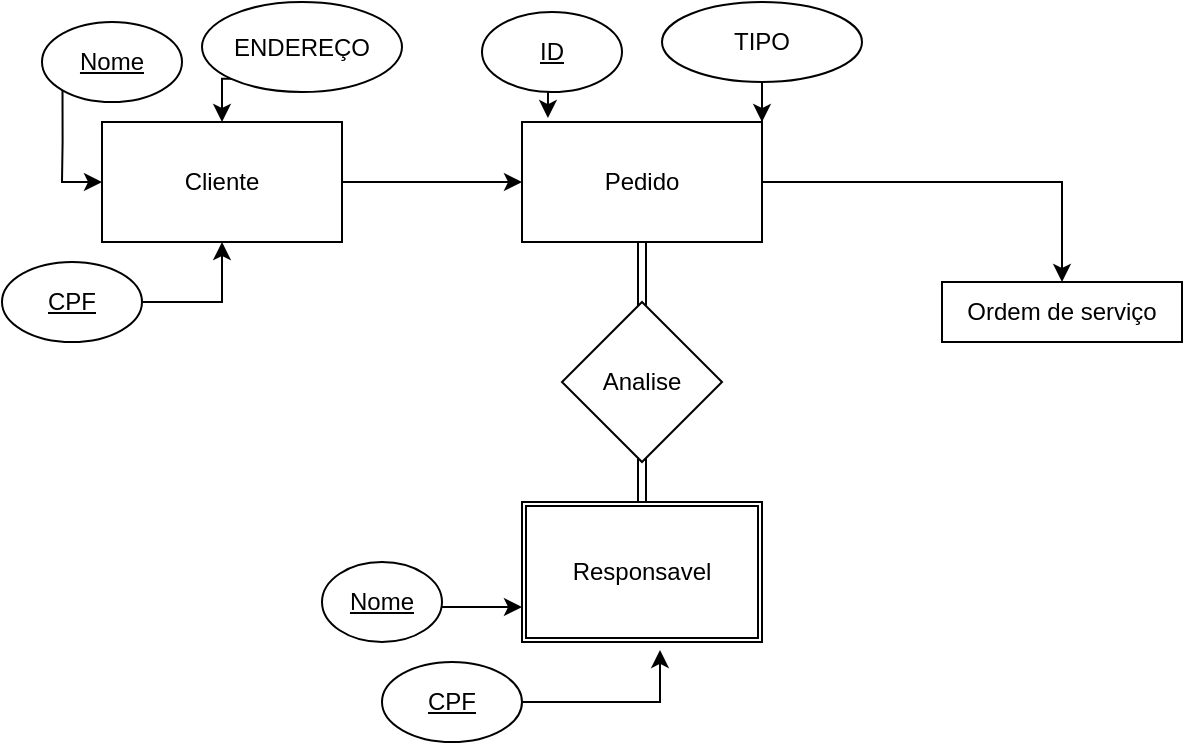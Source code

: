 <mxfile version="20.3.0" type="github">
  <diagram id="bubucsg4fapxkxTaHrGs" name="Página-1">
    <mxGraphModel dx="868" dy="482" grid="1" gridSize="10" guides="1" tooltips="1" connect="1" arrows="1" fold="1" page="1" pageScale="1" pageWidth="827" pageHeight="1169" math="0" shadow="0">
      <root>
        <mxCell id="0" />
        <mxCell id="1" parent="0" />
        <mxCell id="aqu73lazLAhFjTHAh4JK-11" style="edgeStyle=orthogonalEdgeStyle;rounded=0;orthogonalLoop=1;jettySize=auto;html=1;entryX=0;entryY=0.5;entryDx=0;entryDy=0;" edge="1" parent="1" source="aqu73lazLAhFjTHAh4JK-1" target="aqu73lazLAhFjTHAh4JK-2">
          <mxGeometry relative="1" as="geometry" />
        </mxCell>
        <mxCell id="aqu73lazLAhFjTHAh4JK-1" value="Cliente" style="rounded=0;whiteSpace=wrap;html=1;" vertex="1" parent="1">
          <mxGeometry x="50" y="60" width="120" height="60" as="geometry" />
        </mxCell>
        <mxCell id="aqu73lazLAhFjTHAh4JK-32" style="edgeStyle=orthogonalEdgeStyle;rounded=0;orthogonalLoop=1;jettySize=auto;html=1;entryX=0.5;entryY=0;entryDx=0;entryDy=0;" edge="1" parent="1" source="aqu73lazLAhFjTHAh4JK-2" target="aqu73lazLAhFjTHAh4JK-4">
          <mxGeometry relative="1" as="geometry" />
        </mxCell>
        <mxCell id="aqu73lazLAhFjTHAh4JK-2" value="Pedido" style="rounded=0;whiteSpace=wrap;html=1;" vertex="1" parent="1">
          <mxGeometry x="260" y="60" width="120" height="60" as="geometry" />
        </mxCell>
        <mxCell id="aqu73lazLAhFjTHAh4JK-4" value="Ordem de serviço" style="rounded=0;whiteSpace=wrap;html=1;" vertex="1" parent="1">
          <mxGeometry x="470" y="140" width="120" height="30" as="geometry" />
        </mxCell>
        <mxCell id="aqu73lazLAhFjTHAh4JK-6" style="edgeStyle=orthogonalEdgeStyle;rounded=0;orthogonalLoop=1;jettySize=auto;html=1;exitX=0;exitY=1;exitDx=0;exitDy=0;entryX=0;entryY=0.5;entryDx=0;entryDy=0;" edge="1" parent="1" source="aqu73lazLAhFjTHAh4JK-5" target="aqu73lazLAhFjTHAh4JK-1">
          <mxGeometry relative="1" as="geometry" />
        </mxCell>
        <mxCell id="aqu73lazLAhFjTHAh4JK-5" value="Nome" style="ellipse;whiteSpace=wrap;html=1;fontStyle=4" vertex="1" parent="1">
          <mxGeometry x="20" y="10" width="70" height="40" as="geometry" />
        </mxCell>
        <mxCell id="aqu73lazLAhFjTHAh4JK-8" style="edgeStyle=orthogonalEdgeStyle;rounded=0;orthogonalLoop=1;jettySize=auto;html=1;exitX=0;exitY=1;exitDx=0;exitDy=0;entryX=0.5;entryY=0;entryDx=0;entryDy=0;" edge="1" parent="1" source="aqu73lazLAhFjTHAh4JK-7" target="aqu73lazLAhFjTHAh4JK-1">
          <mxGeometry relative="1" as="geometry" />
        </mxCell>
        <mxCell id="aqu73lazLAhFjTHAh4JK-7" value="ENDEREÇO" style="ellipse;whiteSpace=wrap;html=1;fontStyle=0" vertex="1" parent="1">
          <mxGeometry x="100" width="100" height="45" as="geometry" />
        </mxCell>
        <mxCell id="aqu73lazLAhFjTHAh4JK-10" style="edgeStyle=orthogonalEdgeStyle;rounded=0;orthogonalLoop=1;jettySize=auto;html=1;exitX=1;exitY=0.5;exitDx=0;exitDy=0;entryX=0.5;entryY=1;entryDx=0;entryDy=0;" edge="1" parent="1" source="aqu73lazLAhFjTHAh4JK-9" target="aqu73lazLAhFjTHAh4JK-1">
          <mxGeometry relative="1" as="geometry" />
        </mxCell>
        <mxCell id="aqu73lazLAhFjTHAh4JK-9" value="CPF" style="ellipse;whiteSpace=wrap;html=1;fontStyle=4" vertex="1" parent="1">
          <mxGeometry y="130" width="70" height="40" as="geometry" />
        </mxCell>
        <mxCell id="aqu73lazLAhFjTHAh4JK-14" style="edgeStyle=orthogonalEdgeStyle;rounded=0;orthogonalLoop=1;jettySize=auto;html=1;exitX=0.5;exitY=1;exitDx=0;exitDy=0;entryX=0.108;entryY=-0.033;entryDx=0;entryDy=0;entryPerimeter=0;" edge="1" parent="1" source="aqu73lazLAhFjTHAh4JK-12" target="aqu73lazLAhFjTHAh4JK-2">
          <mxGeometry relative="1" as="geometry" />
        </mxCell>
        <mxCell id="aqu73lazLAhFjTHAh4JK-12" value="ID" style="ellipse;whiteSpace=wrap;html=1;fontStyle=4" vertex="1" parent="1">
          <mxGeometry x="240" y="5" width="70" height="40" as="geometry" />
        </mxCell>
        <mxCell id="aqu73lazLAhFjTHAh4JK-15" style="edgeStyle=orthogonalEdgeStyle;rounded=0;orthogonalLoop=1;jettySize=auto;html=1;entryX=1;entryY=0;entryDx=0;entryDy=0;" edge="1" parent="1" source="aqu73lazLAhFjTHAh4JK-13" target="aqu73lazLAhFjTHAh4JK-2">
          <mxGeometry relative="1" as="geometry" />
        </mxCell>
        <mxCell id="aqu73lazLAhFjTHAh4JK-13" value="TIPO" style="ellipse;whiteSpace=wrap;html=1;fontStyle=0" vertex="1" parent="1">
          <mxGeometry x="330" width="100" height="40" as="geometry" />
        </mxCell>
        <mxCell id="aqu73lazLAhFjTHAh4JK-17" value="Responsavel" style="shape=ext;double=1;rounded=0;whiteSpace=wrap;html=1;" vertex="1" parent="1">
          <mxGeometry x="260" y="250" width="120" height="70" as="geometry" />
        </mxCell>
        <mxCell id="aqu73lazLAhFjTHAh4JK-22" style="edgeStyle=orthogonalEdgeStyle;rounded=0;orthogonalLoop=1;jettySize=auto;html=1;entryX=0;entryY=0.75;entryDx=0;entryDy=0;" edge="1" parent="1" source="aqu73lazLAhFjTHAh4JK-18" target="aqu73lazLAhFjTHAh4JK-17">
          <mxGeometry relative="1" as="geometry">
            <Array as="points">
              <mxPoint x="240" y="303" />
            </Array>
          </mxGeometry>
        </mxCell>
        <mxCell id="aqu73lazLAhFjTHAh4JK-18" value="Nome" style="ellipse;whiteSpace=wrap;html=1;fontStyle=4" vertex="1" parent="1">
          <mxGeometry x="160" y="280" width="60" height="40" as="geometry" />
        </mxCell>
        <mxCell id="aqu73lazLAhFjTHAh4JK-23" style="edgeStyle=orthogonalEdgeStyle;rounded=0;orthogonalLoop=1;jettySize=auto;html=1;entryX=0.575;entryY=1.057;entryDx=0;entryDy=0;entryPerimeter=0;" edge="1" parent="1" source="aqu73lazLAhFjTHAh4JK-19" target="aqu73lazLAhFjTHAh4JK-17">
          <mxGeometry relative="1" as="geometry">
            <Array as="points">
              <mxPoint x="329" y="350" />
            </Array>
          </mxGeometry>
        </mxCell>
        <mxCell id="aqu73lazLAhFjTHAh4JK-19" value="CPF" style="ellipse;whiteSpace=wrap;html=1;fontStyle=4" vertex="1" parent="1">
          <mxGeometry x="190" y="330" width="70" height="40" as="geometry" />
        </mxCell>
        <mxCell id="aqu73lazLAhFjTHAh4JK-31" value="" style="shape=link;html=1;rounded=0;entryX=0.5;entryY=0;entryDx=0;entryDy=0;exitX=0.5;exitY=1;exitDx=0;exitDy=0;" edge="1" parent="1" source="aqu73lazLAhFjTHAh4JK-2" target="aqu73lazLAhFjTHAh4JK-17">
          <mxGeometry width="100" relative="1" as="geometry">
            <mxPoint x="320" y="190" as="sourcePoint" />
            <mxPoint x="420" y="190" as="targetPoint" />
          </mxGeometry>
        </mxCell>
        <mxCell id="aqu73lazLAhFjTHAh4JK-26" value="Analise" style="rhombus;whiteSpace=wrap;html=1;rounded=0;" vertex="1" parent="1">
          <mxGeometry x="280" y="150" width="80" height="80" as="geometry" />
        </mxCell>
      </root>
    </mxGraphModel>
  </diagram>
</mxfile>
